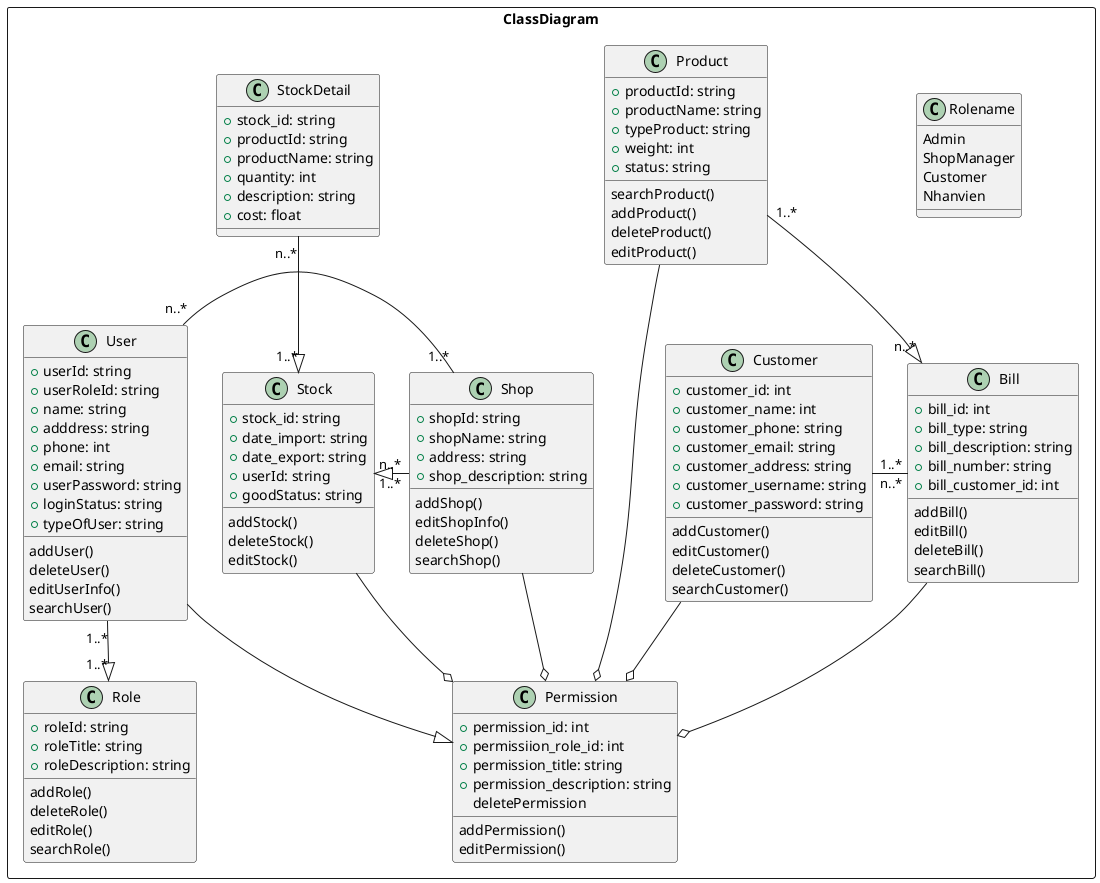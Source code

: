@startuml
@startuml ClassDiagram 


rectangle "ClassDiagram" {
   class User {
      +userId: string
      +userRoleId: string
      +name: string
      +adddress: string
      +phone: int
      +email: string
      +userPassword: string
      +loginStatus: string
      +typeOfUser: string
      addUser()
      deleteUser()
      editUserInfo()
      searchUser()
   }
   

   class Role {
      +roleId: string
      +roleTitle: string
      +roleDescription: string
      addRole()
      deleteRole()
      editRole()
      searchRole()
   }

   class Rolename {
      Admin 
      ShopManager
      Customer 
      Nhanvien
   }

   class Permission {
      +permission_id: int
      +permissiion_role_id: int
      +permission_title: string
      +permission_description: string
      addPermission()
      deletePermission
      editPermission()
   }


   class Product {
      +productId: string
      +productName: string
      +typeProduct: string
      +weight: int
      +status: string
      searchProduct()
      addProduct()
      deleteProduct()
      editProduct()
   } 

   class Stock {
      +stock_id: string
      +date_import: string
      +date_export: string
      +userId: string
      +goodStatus: string
      addStock()
      deleteStock()
      editStock()
   }

   class StockDetail {
      +stock_id: string
      +productId: string
      +productName: string
      +quantity: int
      +description: string
      +cost: float
   }


   class Shop {
      +shopId: string
      +shopName: string
      +address: string
      +shop_description: string
      addShop()
      editShopInfo()
      deleteShop()
      searchShop()
   }

   class Bill {
      +bill_id: int
      +bill_type: string
      +bill_description: string
      +bill_number: string
      +bill_customer_id: int
      addBill()
      editBill()
      deleteBill()
      searchBill()
   }

   class Customer {
      +customer_id: int
      +customer_name: int
      +customer_phone: string
      +customer_email: string
      +customer_address: string
      +customer_username: string
      +customer_password: string
      addCustomer()
      editCustomer()
      deleteCustomer()
      searchCustomer()
   }

   User "1..*" --|> "1..*" Role
   User --|> Permission

   Stock --o Permission
   Product --o Permission
   Shop --o Permission
   Bill --o Permission
   Customer --o Permission

   StockDetail "n..*" --|> "1..*" Stock
   

   Customer "1..*" - "n..*" Bill
   Shop "1..*" - "n..*" User
   Stock "n..*" <|- "1..*" Shop
   Product "1..*" --|> "n..*" Bill

}
@enduml